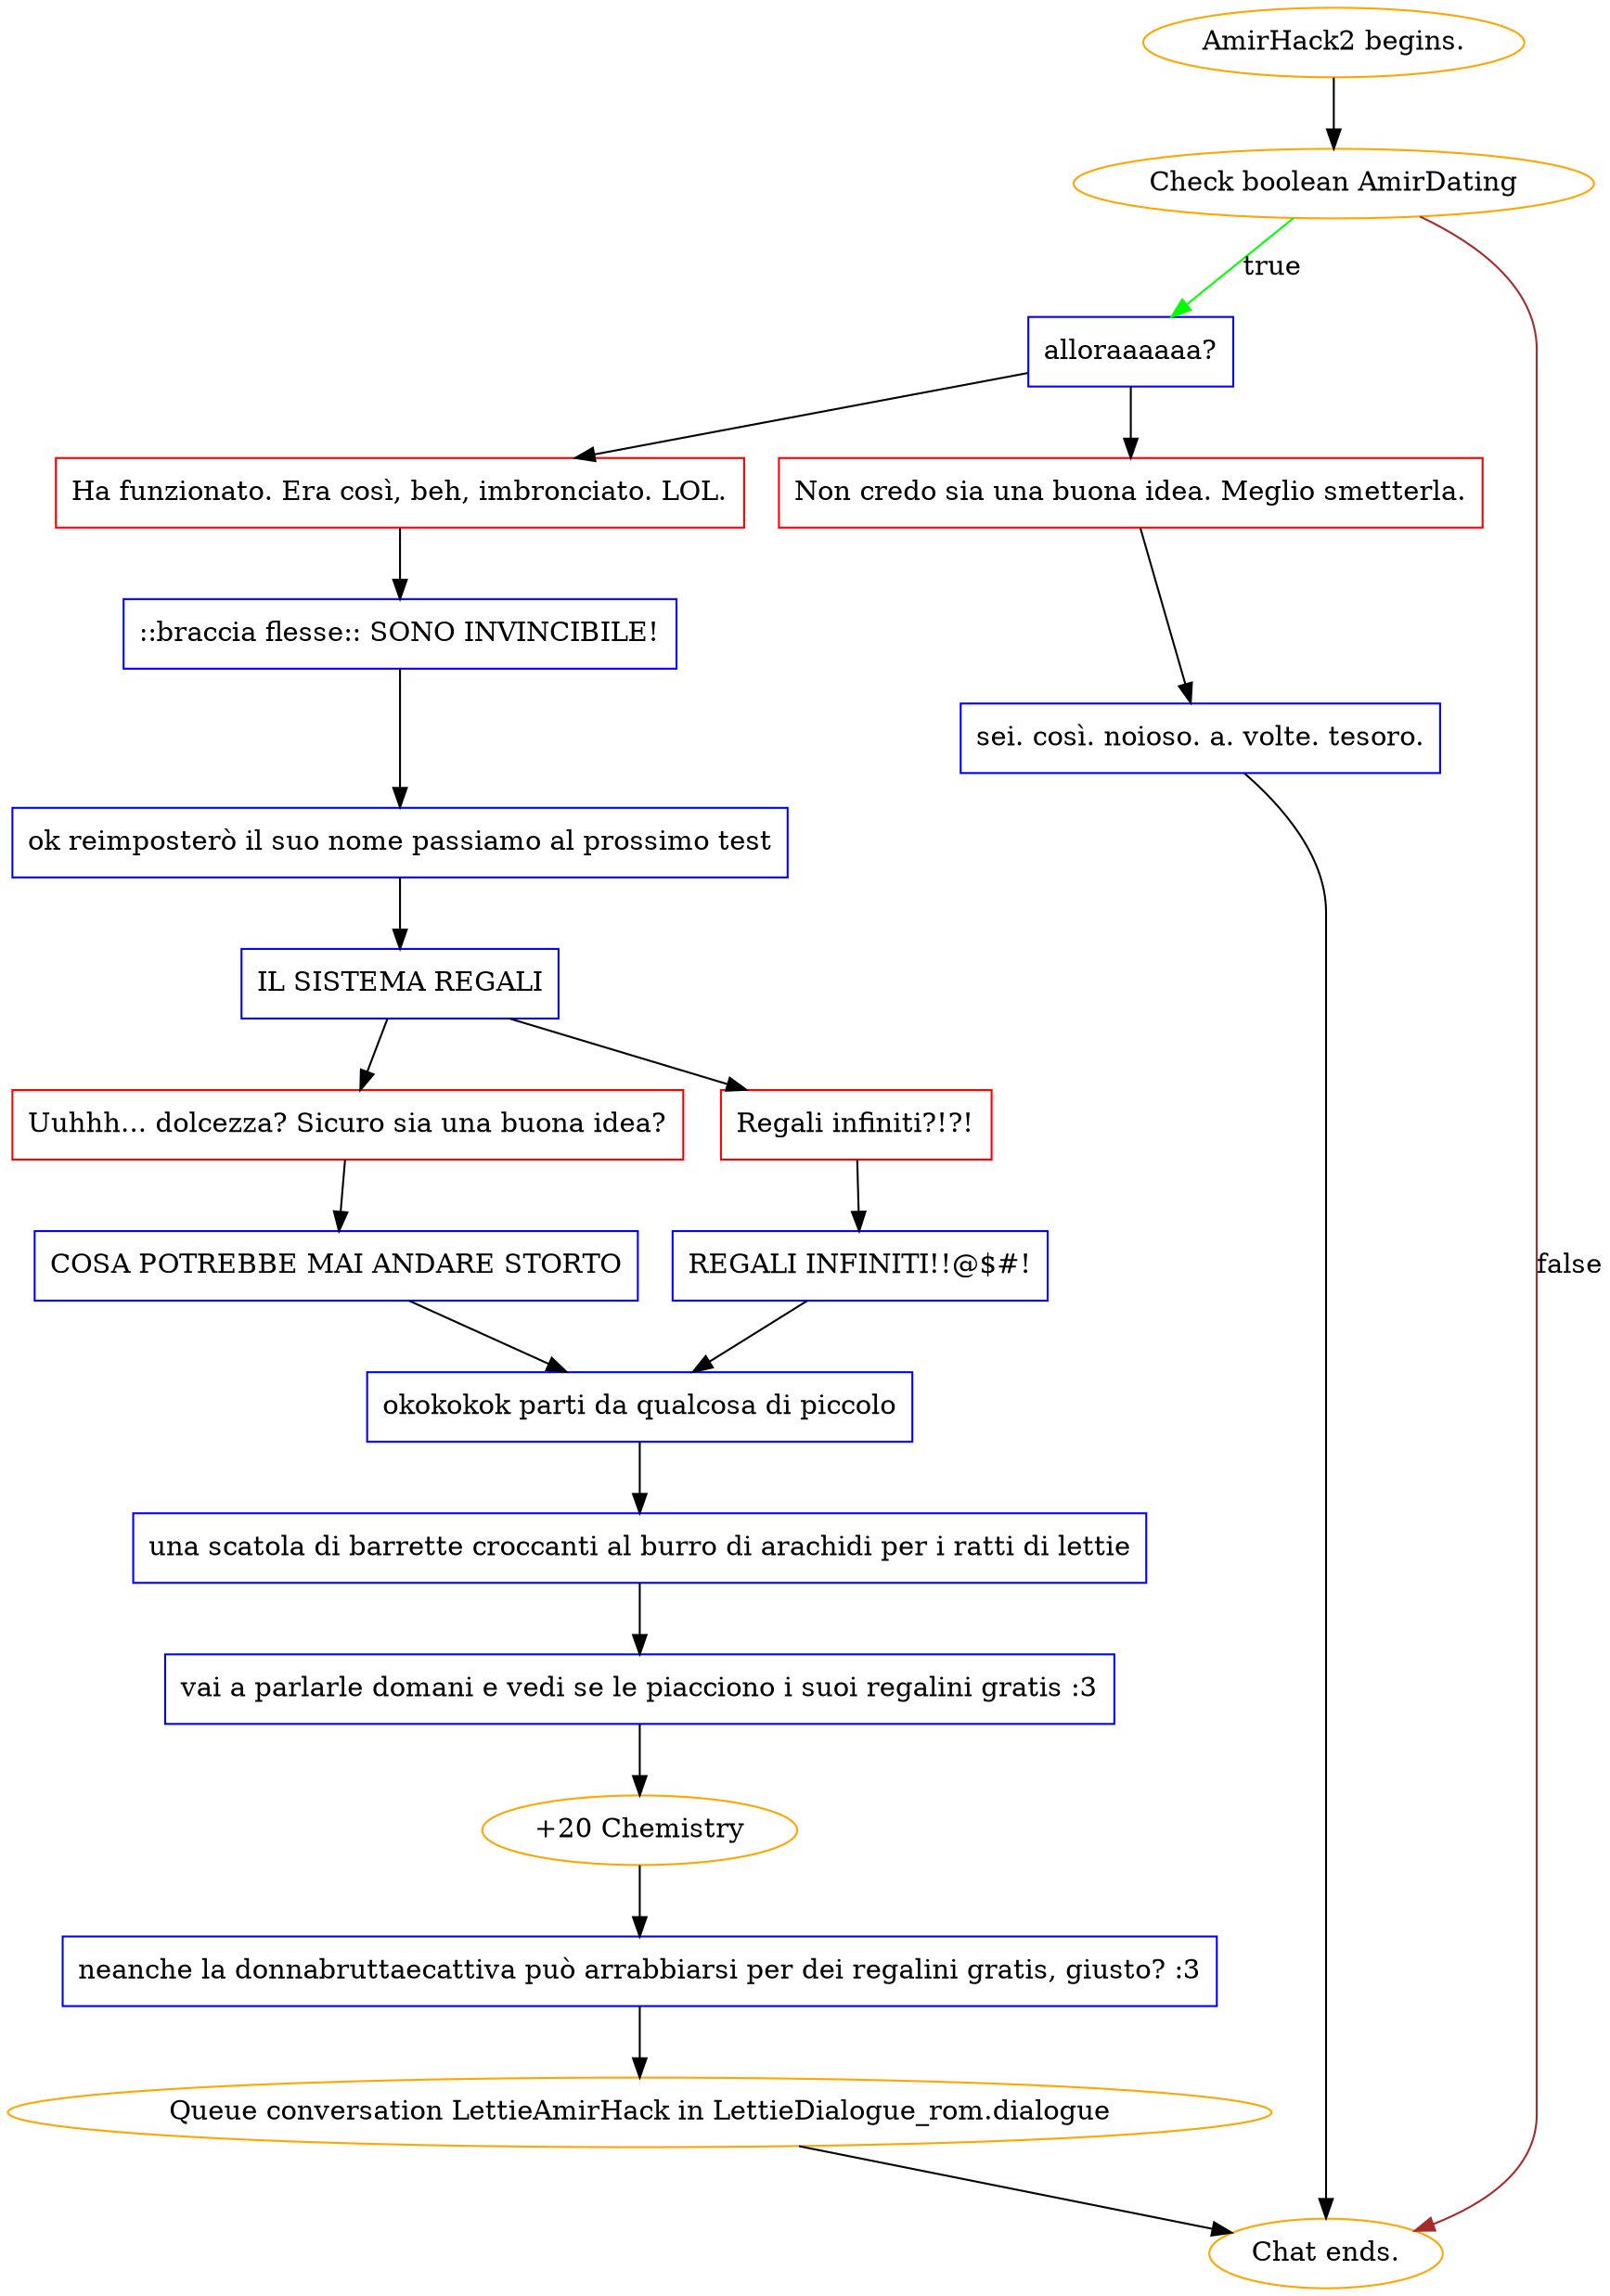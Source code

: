 digraph {
	"AmirHack2 begins." [color=orange];
		"AmirHack2 begins." -> j1974262334;
	j1974262334 [label="Check boolean AmirDating",color=orange];
		j1974262334 -> j631598214 [label=true,color=green];
		j1974262334 -> "Chat ends." [label=false,color=brown];
	j631598214 [label="alloraaaaaa?",shape=box,color=blue];
		j631598214 -> j2498658703;
		j631598214 -> j2172629815;
	"Chat ends." [color=orange];
	j2498658703 [label="Ha funzionato. Era così, beh, imbronciato. LOL.",shape=box,color=red];
		j2498658703 -> j1605448220;
	j2172629815 [label="Non credo sia una buona idea. Meglio smetterla.",shape=box,color=red];
		j2172629815 -> j232132185;
	j1605448220 [label="::braccia flesse:: SONO INVINCIBILE!",shape=box,color=blue];
		j1605448220 -> j4106002084;
	j232132185 [label="sei. così. noioso. a. volte. tesoro.",shape=box,color=blue];
		j232132185 -> "Chat ends.";
	j4106002084 [label="ok reimposterò il suo nome passiamo al prossimo test",shape=box,color=blue];
		j4106002084 -> j3320444263;
	j3320444263 [label="IL SISTEMA REGALI",shape=box,color=blue];
		j3320444263 -> j955328239;
		j3320444263 -> j1505237652;
	j955328239 [label="Uuhhh... dolcezza? Sicuro sia una buona idea?",shape=box,color=red];
		j955328239 -> j3934053811;
	j1505237652 [label="Regali infiniti?!?!",shape=box,color=red];
		j1505237652 -> j3968102102;
	j3934053811 [label="COSA POTREBBE MAI ANDARE STORTO",shape=box,color=blue];
		j3934053811 -> j1596734850;
	j3968102102 [label="REGALI INFINITI!!@$#!",shape=box,color=blue];
		j3968102102 -> j1596734850;
	j1596734850 [label="okokokok parti da qualcosa di piccolo",shape=box,color=blue];
		j1596734850 -> j2478907076;
	j2478907076 [label="una scatola di barrette croccanti al burro di arachidi per i ratti di lettie",shape=box,color=blue];
		j2478907076 -> j1986435908;
	j1986435908 [label="vai a parlarle domani e vedi se le piacciono i suoi regalini gratis :3",shape=box,color=blue];
		j1986435908 -> j3376820848;
	j3376820848 [label="+20 Chemistry",color=orange];
		j3376820848 -> j3078685747;
	j3078685747 [label="neanche la donnabruttaecattiva può arrabbiarsi per dei regalini gratis, giusto? :3",shape=box,color=blue];
		j3078685747 -> "Initiate conversation LettieAmirHack in LettieDialogue_rom.dialogue";
	"Initiate conversation LettieAmirHack in LettieDialogue_rom.dialogue" [label="Queue conversation LettieAmirHack in LettieDialogue_rom.dialogue",color=orange];
		"Initiate conversation LettieAmirHack in LettieDialogue_rom.dialogue" -> "Chat ends.";
}